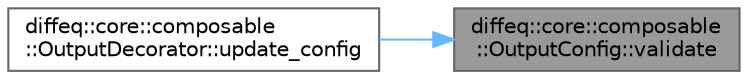 digraph "diffeq::core::composable::OutputConfig::validate"
{
 // LATEX_PDF_SIZE
  bgcolor="transparent";
  edge [fontname=Helvetica,fontsize=10,labelfontname=Helvetica,labelfontsize=10];
  node [fontname=Helvetica,fontsize=10,shape=box,height=0.2,width=0.4];
  rankdir="RL";
  Node1 [id="Node000001",label="diffeq::core::composable\l::OutputConfig::validate",height=0.2,width=0.4,color="gray40", fillcolor="grey60", style="filled", fontcolor="black",tooltip="Validate configuration parameters."];
  Node1 -> Node2 [id="edge1_Node000001_Node000002",dir="back",color="steelblue1",style="solid",tooltip=" "];
  Node2 [id="Node000002",label="diffeq::core::composable\l::OutputDecorator::update_config",height=0.2,width=0.4,color="grey40", fillcolor="white", style="filled",URL="$classdiffeq_1_1core_1_1composable_1_1_output_decorator.html#a3426629e2215f0e54daa9bfafb841e4e",tooltip="Update output configuration with validation."];
}
